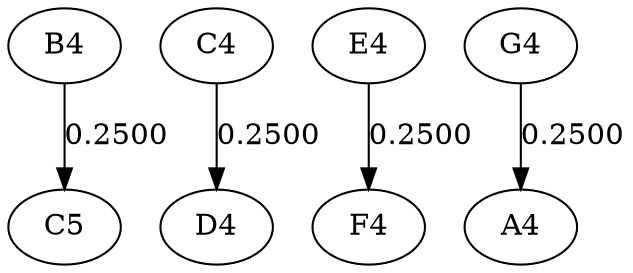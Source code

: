 strict graph {
	graph [bb="0,0,281.5,126"];
	node [label="\N"];
	edge [arrowtype=normal,
		dir=forward
	];
	B4	 [height="0.5",
		pos="27,108",
		width="0.75"];
	C5	 [height="0.5",
		pos="27,18",
		width="0.75"];
	B4 -- C5	 [label="0.2500",
		lp="46.25,63",
		pos="e,27,36.05 27,89.614 27,77.24 27,60.369 27,46.22"];
	C4	 [height="0.5",
		pos="99,108",
		width="0.75"];
	D4	 [height="0.5",
		pos="99,18",
		width="0.75"];
	C4 -- D4	 [label="0.2500",
		lp="118.25,63",
		pos="e,99,36.05 99,89.614 99,77.24 99,60.369 99,46.22"];
	E4	 [height="0.5",
		pos="171,108",
		width="0.75"];
	F4	 [height="0.5",
		pos="171,18",
		width="0.75"];
	E4 -- F4	 [label="0.2500",
		lp="190.25,63",
		pos="e,171,36.05 171,89.614 171,77.24 171,60.369 171,46.22"];
	G4	 [height="0.5",
		pos="243,108",
		width="0.75"];
	A4	 [height="0.5",
		pos="243,18",
		width="0.75"];
	G4 -- A4	 [label="0.2500",
		lp="262.25,63",
		pos="e,243,36.05 243,89.614 243,77.24 243,60.369 243,46.22"];
}
